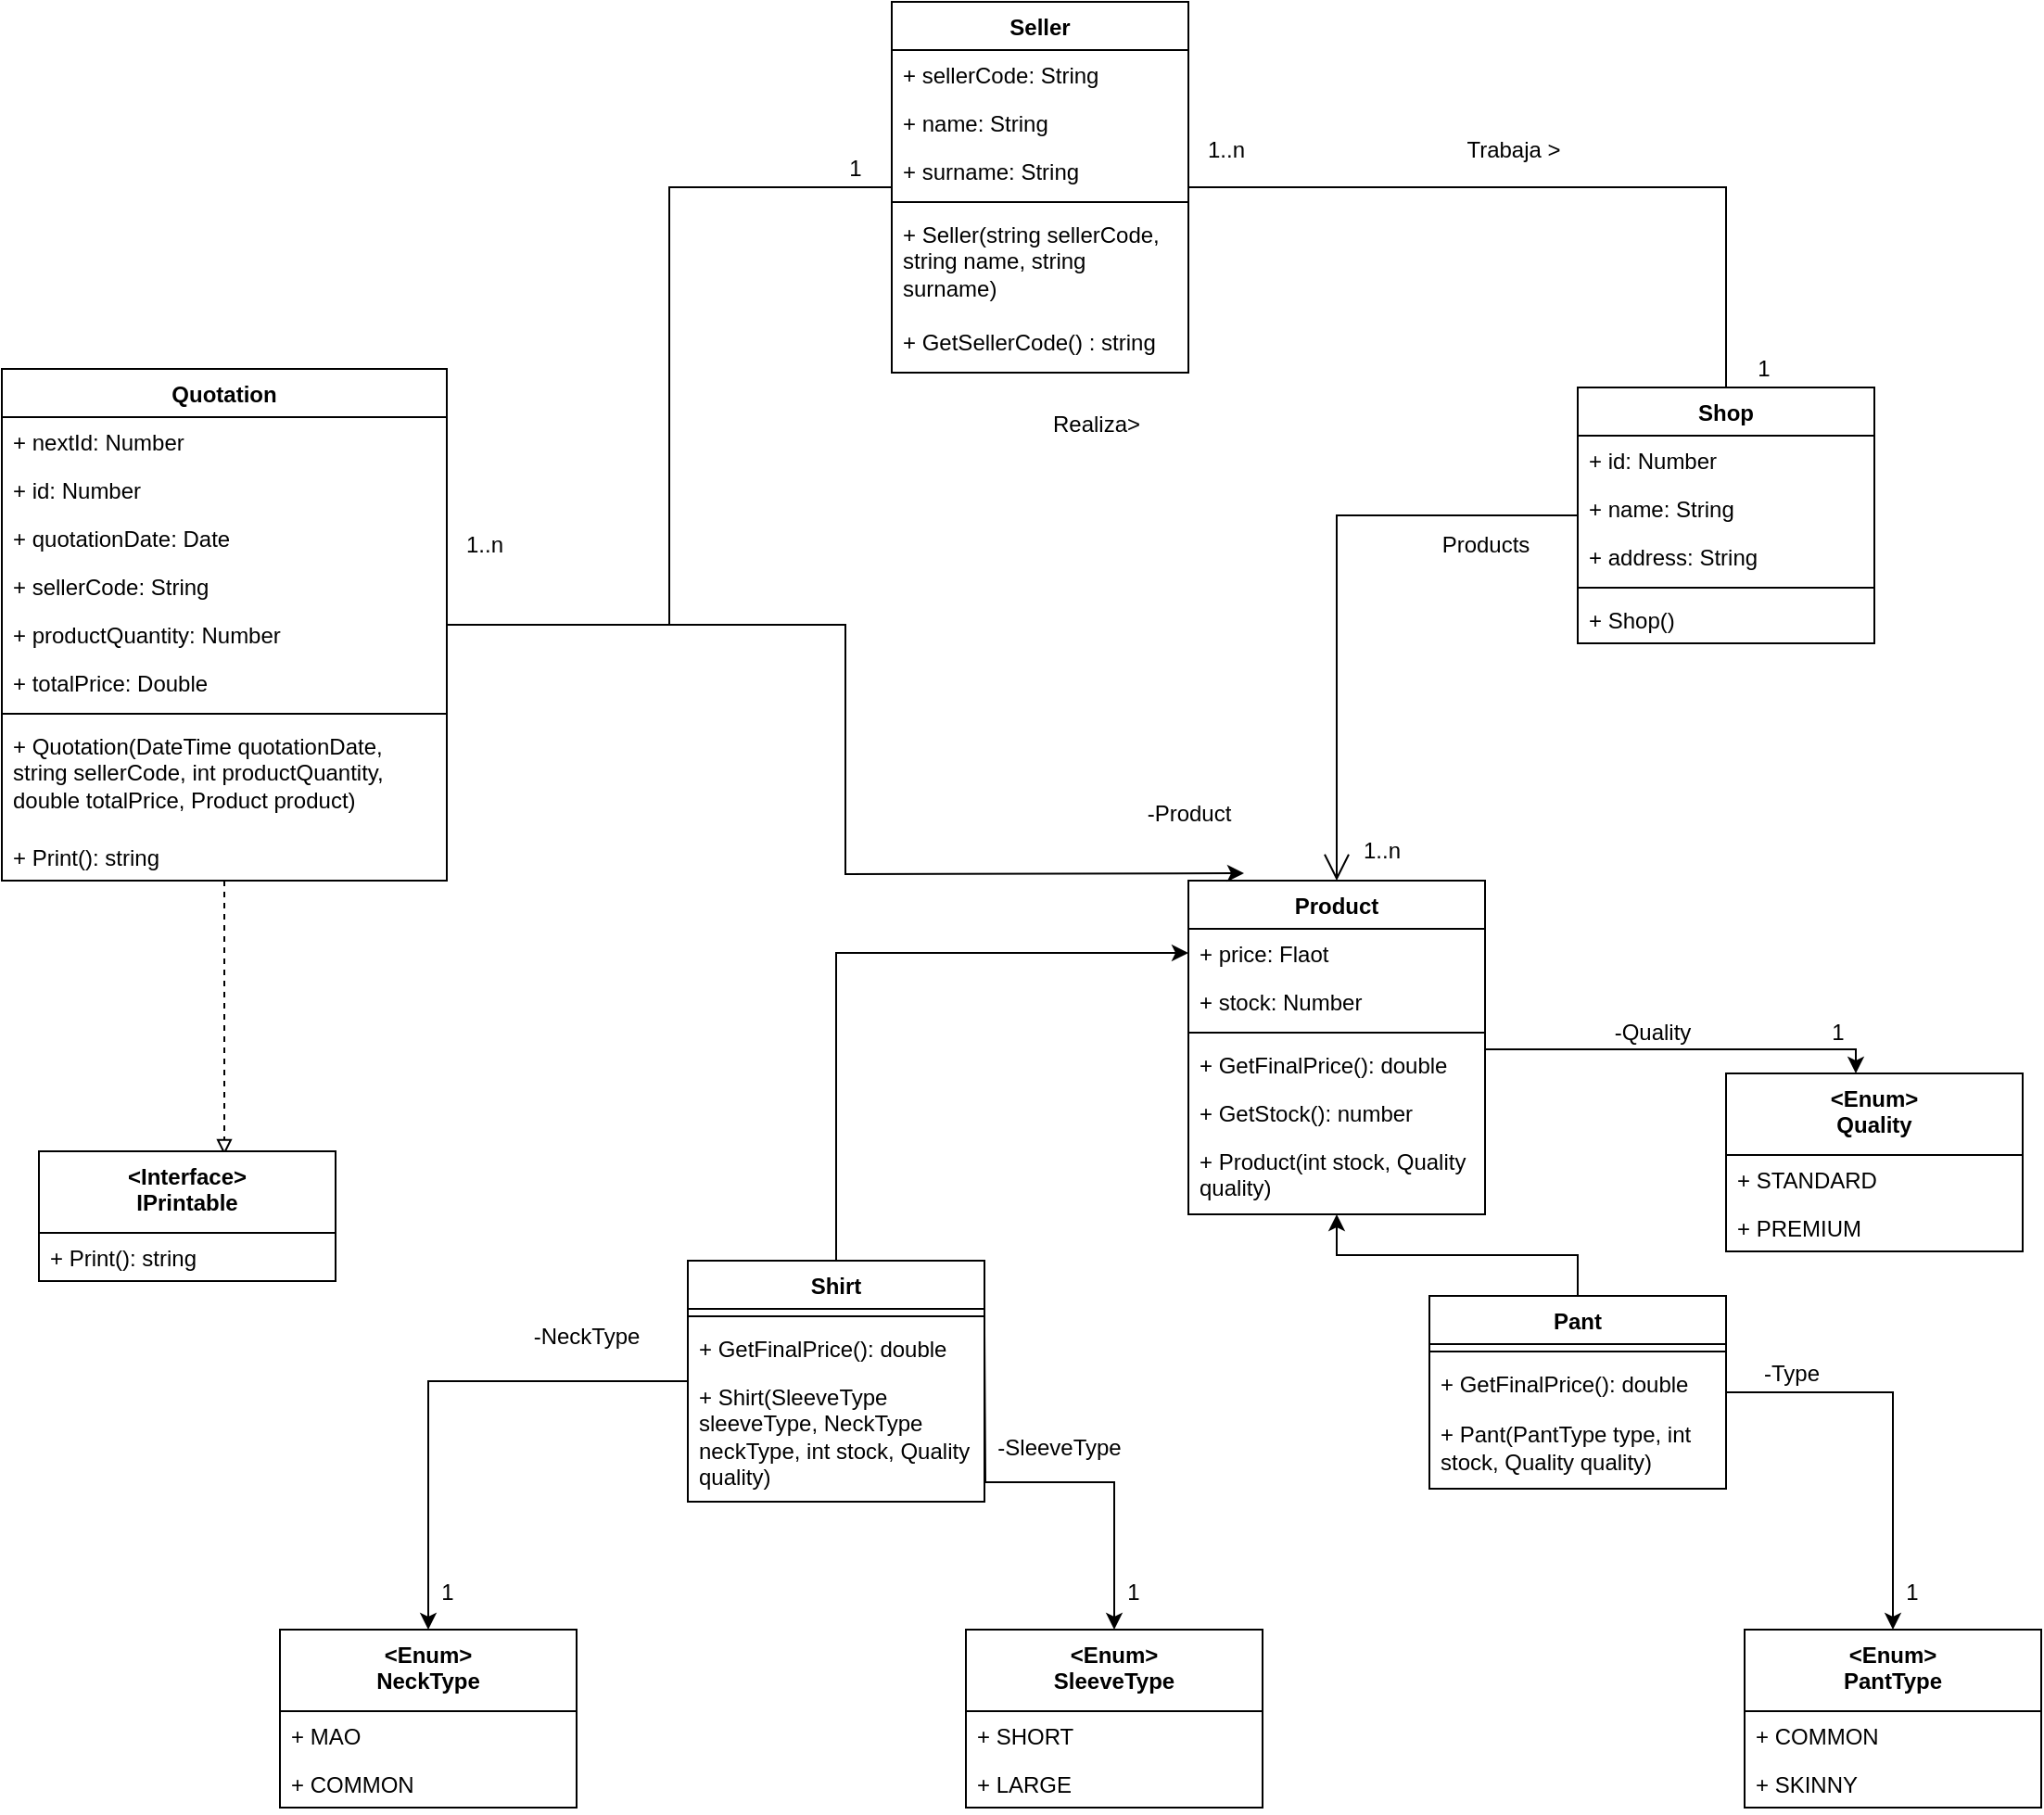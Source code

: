 <mxfile version="18.1.2" type="device"><diagram id="gufX7_0OraQwnI9-ZpHC" name="Page-1"><mxGraphModel dx="1865" dy="581" grid="1" gridSize="10" guides="1" tooltips="1" connect="1" arrows="1" fold="1" page="1" pageScale="1" pageWidth="827" pageHeight="1169" math="0" shadow="0"><root><mxCell id="0"/><mxCell id="1" parent="0"/><mxCell id="kyM4WnEptUj0mPjNoBrA-2" style="edgeStyle=orthogonalEdgeStyle;rounded=0;orthogonalLoop=1;jettySize=auto;html=1;exitX=0.5;exitY=1;exitDx=0;exitDy=0;" parent="1" edge="1"><mxGeometry relative="1" as="geometry"><mxPoint x="-90" y="118" as="sourcePoint"/><mxPoint x="-90" y="118" as="targetPoint"/></mxGeometry></mxCell><mxCell id="KztIpLXlP3H-9PRKGrfS-97" style="edgeStyle=orthogonalEdgeStyle;rounded=0;orthogonalLoop=1;jettySize=auto;html=1;endArrow=none;endFill=0;" edge="1" parent="1" source="KztIpLXlP3H-9PRKGrfS-1" target="KztIpLXlP3H-9PRKGrfS-11"><mxGeometry relative="1" as="geometry"/></mxCell><mxCell id="KztIpLXlP3H-9PRKGrfS-1" value="Seller" style="swimlane;fontStyle=1;align=center;verticalAlign=top;childLayout=stackLayout;horizontal=1;startSize=26;horizontalStack=0;resizeParent=1;resizeParentMax=0;resizeLast=0;collapsible=1;marginBottom=0;" vertex="1" parent="1"><mxGeometry x="-100" y="110" width="160" height="200" as="geometry"/></mxCell><mxCell id="KztIpLXlP3H-9PRKGrfS-9" value="+ sellerCode: String" style="text;strokeColor=none;fillColor=none;align=left;verticalAlign=top;spacingLeft=4;spacingRight=4;overflow=hidden;rotatable=0;points=[[0,0.5],[1,0.5]];portConstraint=eastwest;" vertex="1" parent="KztIpLXlP3H-9PRKGrfS-1"><mxGeometry y="26" width="160" height="26" as="geometry"/></mxCell><mxCell id="KztIpLXlP3H-9PRKGrfS-2" value="+ name: String" style="text;strokeColor=none;fillColor=none;align=left;verticalAlign=top;spacingLeft=4;spacingRight=4;overflow=hidden;rotatable=0;points=[[0,0.5],[1,0.5]];portConstraint=eastwest;" vertex="1" parent="KztIpLXlP3H-9PRKGrfS-1"><mxGeometry y="52" width="160" height="26" as="geometry"/></mxCell><mxCell id="KztIpLXlP3H-9PRKGrfS-10" value="+ surname: String" style="text;strokeColor=none;fillColor=none;align=left;verticalAlign=top;spacingLeft=4;spacingRight=4;overflow=hidden;rotatable=0;points=[[0,0.5],[1,0.5]];portConstraint=eastwest;" vertex="1" parent="KztIpLXlP3H-9PRKGrfS-1"><mxGeometry y="78" width="160" height="26" as="geometry"/></mxCell><mxCell id="KztIpLXlP3H-9PRKGrfS-3" value="" style="line;strokeWidth=1;fillColor=none;align=left;verticalAlign=middle;spacingTop=-1;spacingLeft=3;spacingRight=3;rotatable=0;labelPosition=right;points=[];portConstraint=eastwest;" vertex="1" parent="KztIpLXlP3H-9PRKGrfS-1"><mxGeometry y="104" width="160" height="8" as="geometry"/></mxCell><mxCell id="KztIpLXlP3H-9PRKGrfS-109" value="+ Seller(string sellerCode, string name, string surname)" style="text;strokeColor=none;fillColor=none;align=left;verticalAlign=top;spacingLeft=4;spacingRight=4;overflow=hidden;rotatable=0;points=[[0,0.5],[1,0.5]];portConstraint=eastwest;whiteSpace=wrap;" vertex="1" parent="KztIpLXlP3H-9PRKGrfS-1"><mxGeometry y="112" width="160" height="58" as="geometry"/></mxCell><mxCell id="KztIpLXlP3H-9PRKGrfS-4" value="+ GetSellerCode() : string" style="text;strokeColor=none;fillColor=none;align=left;verticalAlign=top;spacingLeft=4;spacingRight=4;overflow=hidden;rotatable=0;points=[[0,0.5],[1,0.5]];portConstraint=eastwest;whiteSpace=wrap;" vertex="1" parent="KztIpLXlP3H-9PRKGrfS-1"><mxGeometry y="170" width="160" height="30" as="geometry"/></mxCell><mxCell id="KztIpLXlP3H-9PRKGrfS-11" value="Shop" style="swimlane;fontStyle=1;align=center;verticalAlign=top;childLayout=stackLayout;horizontal=1;startSize=26;horizontalStack=0;resizeParent=1;resizeParentMax=0;resizeLast=0;collapsible=1;marginBottom=0;" vertex="1" parent="1"><mxGeometry x="270" y="318" width="160" height="138" as="geometry"/></mxCell><mxCell id="KztIpLXlP3H-9PRKGrfS-12" value="+ id: Number" style="text;strokeColor=none;fillColor=none;align=left;verticalAlign=top;spacingLeft=4;spacingRight=4;overflow=hidden;rotatable=0;points=[[0,0.5],[1,0.5]];portConstraint=eastwest;" vertex="1" parent="KztIpLXlP3H-9PRKGrfS-11"><mxGeometry y="26" width="160" height="26" as="geometry"/></mxCell><mxCell id="KztIpLXlP3H-9PRKGrfS-13" value="+ name: String" style="text;strokeColor=none;fillColor=none;align=left;verticalAlign=top;spacingLeft=4;spacingRight=4;overflow=hidden;rotatable=0;points=[[0,0.5],[1,0.5]];portConstraint=eastwest;" vertex="1" parent="KztIpLXlP3H-9PRKGrfS-11"><mxGeometry y="52" width="160" height="26" as="geometry"/></mxCell><mxCell id="KztIpLXlP3H-9PRKGrfS-37" value="+ address: String" style="text;strokeColor=none;fillColor=none;align=left;verticalAlign=top;spacingLeft=4;spacingRight=4;overflow=hidden;rotatable=0;points=[[0,0.5],[1,0.5]];portConstraint=eastwest;" vertex="1" parent="KztIpLXlP3H-9PRKGrfS-11"><mxGeometry y="78" width="160" height="26" as="geometry"/></mxCell><mxCell id="KztIpLXlP3H-9PRKGrfS-15" value="" style="line;strokeWidth=1;fillColor=none;align=left;verticalAlign=middle;spacingTop=-1;spacingLeft=3;spacingRight=3;rotatable=0;labelPosition=right;points=[];portConstraint=eastwest;" vertex="1" parent="KztIpLXlP3H-9PRKGrfS-11"><mxGeometry y="104" width="160" height="8" as="geometry"/></mxCell><mxCell id="KztIpLXlP3H-9PRKGrfS-16" value="+ Shop()" style="text;strokeColor=none;fillColor=none;align=left;verticalAlign=top;spacingLeft=4;spacingRight=4;overflow=hidden;rotatable=0;points=[[0,0.5],[1,0.5]];portConstraint=eastwest;" vertex="1" parent="KztIpLXlP3H-9PRKGrfS-11"><mxGeometry y="112" width="160" height="26" as="geometry"/></mxCell><mxCell id="KztIpLXlP3H-9PRKGrfS-17" value="Product" style="swimlane;fontStyle=1;align=center;verticalAlign=top;childLayout=stackLayout;horizontal=1;startSize=26;horizontalStack=0;resizeParent=1;resizeParentMax=0;resizeLast=0;collapsible=1;marginBottom=0;" vertex="1" parent="1"><mxGeometry x="60" y="584" width="160" height="180" as="geometry"/></mxCell><mxCell id="KztIpLXlP3H-9PRKGrfS-19" value="+ price: Flaot" style="text;strokeColor=none;fillColor=none;align=left;verticalAlign=top;spacingLeft=4;spacingRight=4;overflow=hidden;rotatable=0;points=[[0,0.5],[1,0.5]];portConstraint=eastwest;" vertex="1" parent="KztIpLXlP3H-9PRKGrfS-17"><mxGeometry y="26" width="160" height="26" as="geometry"/></mxCell><mxCell id="KztIpLXlP3H-9PRKGrfS-51" value="+ stock: Number" style="text;strokeColor=none;fillColor=none;align=left;verticalAlign=top;spacingLeft=4;spacingRight=4;overflow=hidden;rotatable=0;points=[[0,0.5],[1,0.5]];portConstraint=eastwest;" vertex="1" parent="KztIpLXlP3H-9PRKGrfS-17"><mxGeometry y="52" width="160" height="26" as="geometry"/></mxCell><mxCell id="KztIpLXlP3H-9PRKGrfS-21" value="" style="line;strokeWidth=1;fillColor=none;align=left;verticalAlign=middle;spacingTop=-1;spacingLeft=3;spacingRight=3;rotatable=0;labelPosition=right;points=[];portConstraint=eastwest;" vertex="1" parent="KztIpLXlP3H-9PRKGrfS-17"><mxGeometry y="78" width="160" height="8" as="geometry"/></mxCell><mxCell id="KztIpLXlP3H-9PRKGrfS-22" value="+ GetFinalPrice(): double" style="text;strokeColor=none;fillColor=none;align=left;verticalAlign=top;spacingLeft=4;spacingRight=4;overflow=hidden;rotatable=0;points=[[0,0.5],[1,0.5]];portConstraint=eastwest;" vertex="1" parent="KztIpLXlP3H-9PRKGrfS-17"><mxGeometry y="86" width="160" height="26" as="geometry"/></mxCell><mxCell id="KztIpLXlP3H-9PRKGrfS-105" value="+ GetStock(): number" style="text;strokeColor=none;fillColor=none;align=left;verticalAlign=top;spacingLeft=4;spacingRight=4;overflow=hidden;rotatable=0;points=[[0,0.5],[1,0.5]];portConstraint=eastwest;" vertex="1" parent="KztIpLXlP3H-9PRKGrfS-17"><mxGeometry y="112" width="160" height="26" as="geometry"/></mxCell><mxCell id="KztIpLXlP3H-9PRKGrfS-107" value="+ Product(int stock, Quality quality)" style="text;strokeColor=none;fillColor=none;align=left;verticalAlign=top;spacingLeft=4;spacingRight=4;overflow=hidden;rotatable=0;points=[[0,0.5],[1,0.5]];portConstraint=eastwest;whiteSpace=wrap;" vertex="1" parent="KztIpLXlP3H-9PRKGrfS-17"><mxGeometry y="138" width="160" height="42" as="geometry"/></mxCell><mxCell id="KztIpLXlP3H-9PRKGrfS-91" style="edgeStyle=orthogonalEdgeStyle;rounded=0;orthogonalLoop=1;jettySize=auto;html=1;" edge="1" parent="1" source="KztIpLXlP3H-9PRKGrfS-23"><mxGeometry relative="1" as="geometry"><mxPoint x="90" y="580" as="targetPoint"/></mxGeometry></mxCell><mxCell id="KztIpLXlP3H-9PRKGrfS-93" style="edgeStyle=orthogonalEdgeStyle;rounded=0;orthogonalLoop=1;jettySize=auto;html=1;endArrow=none;endFill=0;" edge="1" parent="1" source="KztIpLXlP3H-9PRKGrfS-23" target="KztIpLXlP3H-9PRKGrfS-1"><mxGeometry relative="1" as="geometry"/></mxCell><mxCell id="KztIpLXlP3H-9PRKGrfS-115" style="edgeStyle=orthogonalEdgeStyle;rounded=0;orthogonalLoop=1;jettySize=auto;html=1;entryX=0.625;entryY=0.029;entryDx=0;entryDy=0;entryPerimeter=0;startArrow=none;startFill=0;endArrow=block;endFill=0;dashed=1;" edge="1" parent="1" source="KztIpLXlP3H-9PRKGrfS-23" target="KztIpLXlP3H-9PRKGrfS-112"><mxGeometry relative="1" as="geometry"><Array as="points"><mxPoint x="-460" y="716"/></Array></mxGeometry></mxCell><mxCell id="KztIpLXlP3H-9PRKGrfS-23" value="Quotation" style="swimlane;fontStyle=1;align=center;verticalAlign=top;childLayout=stackLayout;horizontal=1;startSize=26;horizontalStack=0;resizeParent=1;resizeParentMax=0;resizeLast=0;collapsible=1;marginBottom=0;" vertex="1" parent="1"><mxGeometry x="-580" y="308" width="240" height="276" as="geometry"/></mxCell><mxCell id="KztIpLXlP3H-9PRKGrfS-110" value="+ nextId: Number" style="text;strokeColor=none;fillColor=none;align=left;verticalAlign=top;spacingLeft=4;spacingRight=4;overflow=hidden;rotatable=0;points=[[0,0.5],[1,0.5]];portConstraint=eastwest;" vertex="1" parent="KztIpLXlP3H-9PRKGrfS-23"><mxGeometry y="26" width="240" height="26" as="geometry"/></mxCell><mxCell id="KztIpLXlP3H-9PRKGrfS-24" value="+ id: Number" style="text;strokeColor=none;fillColor=none;align=left;verticalAlign=top;spacingLeft=4;spacingRight=4;overflow=hidden;rotatable=0;points=[[0,0.5],[1,0.5]];portConstraint=eastwest;" vertex="1" parent="KztIpLXlP3H-9PRKGrfS-23"><mxGeometry y="52" width="240" height="26" as="geometry"/></mxCell><mxCell id="KztIpLXlP3H-9PRKGrfS-25" value="+ quotationDate: Date" style="text;strokeColor=none;fillColor=none;align=left;verticalAlign=top;spacingLeft=4;spacingRight=4;overflow=hidden;rotatable=0;points=[[0,0.5],[1,0.5]];portConstraint=eastwest;" vertex="1" parent="KztIpLXlP3H-9PRKGrfS-23"><mxGeometry y="78" width="240" height="26" as="geometry"/></mxCell><mxCell id="KztIpLXlP3H-9PRKGrfS-26" value="+ sellerCode: String" style="text;strokeColor=none;fillColor=none;align=left;verticalAlign=top;spacingLeft=4;spacingRight=4;overflow=hidden;rotatable=0;points=[[0,0.5],[1,0.5]];portConstraint=eastwest;" vertex="1" parent="KztIpLXlP3H-9PRKGrfS-23"><mxGeometry y="104" width="240" height="26" as="geometry"/></mxCell><mxCell id="KztIpLXlP3H-9PRKGrfS-29" value="+ productQuantity: Number" style="text;strokeColor=none;fillColor=none;align=left;verticalAlign=top;spacingLeft=4;spacingRight=4;overflow=hidden;rotatable=0;points=[[0,0.5],[1,0.5]];portConstraint=eastwest;" vertex="1" parent="KztIpLXlP3H-9PRKGrfS-23"><mxGeometry y="130" width="240" height="26" as="geometry"/></mxCell><mxCell id="KztIpLXlP3H-9PRKGrfS-31" value="+ totalPrice: Double" style="text;strokeColor=none;fillColor=none;align=left;verticalAlign=top;spacingLeft=4;spacingRight=4;overflow=hidden;rotatable=0;points=[[0,0.5],[1,0.5]];portConstraint=eastwest;" vertex="1" parent="KztIpLXlP3H-9PRKGrfS-23"><mxGeometry y="156" width="240" height="26" as="geometry"/></mxCell><mxCell id="KztIpLXlP3H-9PRKGrfS-27" value="" style="line;strokeWidth=1;fillColor=none;align=left;verticalAlign=middle;spacingTop=-1;spacingLeft=3;spacingRight=3;rotatable=0;labelPosition=right;points=[];portConstraint=eastwest;" vertex="1" parent="KztIpLXlP3H-9PRKGrfS-23"><mxGeometry y="182" width="240" height="8" as="geometry"/></mxCell><mxCell id="KztIpLXlP3H-9PRKGrfS-28" value="+ Quotation(DateTime quotationDate, string sellerCode, int productQuantity, double totalPrice, Product product)" style="text;strokeColor=none;fillColor=none;align=left;verticalAlign=top;spacingLeft=4;spacingRight=4;overflow=hidden;rotatable=0;points=[[0,0.5],[1,0.5]];portConstraint=eastwest;whiteSpace=wrap;" vertex="1" parent="KztIpLXlP3H-9PRKGrfS-23"><mxGeometry y="190" width="240" height="60" as="geometry"/></mxCell><mxCell id="KztIpLXlP3H-9PRKGrfS-111" value="+ Print(): string" style="text;strokeColor=none;fillColor=none;align=left;verticalAlign=top;spacingLeft=4;spacingRight=4;overflow=hidden;rotatable=0;points=[[0,0.5],[1,0.5]];portConstraint=eastwest;" vertex="1" parent="KztIpLXlP3H-9PRKGrfS-23"><mxGeometry y="250" width="240" height="26" as="geometry"/></mxCell><mxCell id="KztIpLXlP3H-9PRKGrfS-40" value="" style="endArrow=open;html=1;endSize=12;startArrow=none;startSize=14;startFill=0;edgeStyle=orthogonalEdgeStyle;align=left;verticalAlign=bottom;rounded=0;" edge="1" parent="1" source="KztIpLXlP3H-9PRKGrfS-11" target="KztIpLXlP3H-9PRKGrfS-17"><mxGeometry x="-1" y="-12" relative="1" as="geometry"><mxPoint x="50" y="248" as="sourcePoint"/><mxPoint x="210" y="248" as="targetPoint"/><mxPoint x="10" y="6" as="offset"/></mxGeometry></mxCell><mxCell id="KztIpLXlP3H-9PRKGrfS-42" value="&lt;Enum&gt;&#10;Quality" style="swimlane;fontStyle=1;align=center;verticalAlign=top;childLayout=stackLayout;horizontal=1;startSize=44;horizontalStack=0;resizeParent=1;resizeParentMax=0;resizeLast=0;collapsible=1;marginBottom=0;" vertex="1" parent="1"><mxGeometry x="350" y="688" width="160" height="96" as="geometry"/></mxCell><mxCell id="KztIpLXlP3H-9PRKGrfS-43" value="+ STANDARD" style="text;strokeColor=none;fillColor=none;align=left;verticalAlign=top;spacingLeft=4;spacingRight=4;overflow=hidden;rotatable=0;points=[[0,0.5],[1,0.5]];portConstraint=eastwest;" vertex="1" parent="KztIpLXlP3H-9PRKGrfS-42"><mxGeometry y="44" width="160" height="26" as="geometry"/></mxCell><mxCell id="KztIpLXlP3H-9PRKGrfS-44" value="+ PREMIUM" style="text;strokeColor=none;fillColor=none;align=left;verticalAlign=top;spacingLeft=4;spacingRight=4;overflow=hidden;rotatable=0;points=[[0,0.5],[1,0.5]];portConstraint=eastwest;" vertex="1" parent="KztIpLXlP3H-9PRKGrfS-42"><mxGeometry y="70" width="160" height="26" as="geometry"/></mxCell><mxCell id="KztIpLXlP3H-9PRKGrfS-48" style="edgeStyle=orthogonalEdgeStyle;rounded=0;orthogonalLoop=1;jettySize=auto;html=1;exitX=1;exitY=0.5;exitDx=0;exitDy=0;" edge="1" parent="1" source="KztIpLXlP3H-9PRKGrfS-19" target="KztIpLXlP3H-9PRKGrfS-42"><mxGeometry relative="1" as="geometry"><mxPoint x="30" y="688" as="sourcePoint"/><Array as="points"><mxPoint x="420" y="675"/></Array></mxGeometry></mxCell><mxCell id="KztIpLXlP3H-9PRKGrfS-49" value="1" style="text;html=1;align=center;verticalAlign=middle;resizable=0;points=[];autosize=1;strokeColor=none;fillColor=none;" vertex="1" parent="1"><mxGeometry x="400" y="656" width="20" height="20" as="geometry"/></mxCell><mxCell id="KztIpLXlP3H-9PRKGrfS-50" value="-Quality" style="text;html=1;align=center;verticalAlign=middle;resizable=0;points=[];autosize=1;strokeColor=none;fillColor=none;" vertex="1" parent="1"><mxGeometry x="280" y="656" width="60" height="20" as="geometry"/></mxCell><mxCell id="KztIpLXlP3H-9PRKGrfS-83" style="edgeStyle=orthogonalEdgeStyle;rounded=0;orthogonalLoop=1;jettySize=auto;html=1;entryX=0.5;entryY=0;entryDx=0;entryDy=0;" edge="1" parent="1" source="KztIpLXlP3H-9PRKGrfS-55" target="KztIpLXlP3H-9PRKGrfS-74"><mxGeometry relative="1" as="geometry"/></mxCell><mxCell id="KztIpLXlP3H-9PRKGrfS-89" style="edgeStyle=orthogonalEdgeStyle;rounded=0;orthogonalLoop=1;jettySize=auto;html=1;entryX=0;entryY=0.5;entryDx=0;entryDy=0;" edge="1" parent="1" source="KztIpLXlP3H-9PRKGrfS-55" target="KztIpLXlP3H-9PRKGrfS-19"><mxGeometry relative="1" as="geometry"/></mxCell><mxCell id="KztIpLXlP3H-9PRKGrfS-55" value="Shirt" style="swimlane;fontStyle=1;align=center;verticalAlign=top;childLayout=stackLayout;horizontal=1;startSize=26;horizontalStack=0;resizeParent=1;resizeParentMax=0;resizeLast=0;collapsible=1;marginBottom=0;" vertex="1" parent="1"><mxGeometry x="-210" y="789" width="160" height="130" as="geometry"/></mxCell><mxCell id="KztIpLXlP3H-9PRKGrfS-60" value="" style="line;strokeWidth=1;fillColor=none;align=left;verticalAlign=middle;spacingTop=-1;spacingLeft=3;spacingRight=3;rotatable=0;labelPosition=right;points=[];portConstraint=eastwest;" vertex="1" parent="KztIpLXlP3H-9PRKGrfS-55"><mxGeometry y="26" width="160" height="8" as="geometry"/></mxCell><mxCell id="KztIpLXlP3H-9PRKGrfS-108" value="+ GetFinalPrice(): double" style="text;strokeColor=none;fillColor=none;align=left;verticalAlign=top;spacingLeft=4;spacingRight=4;overflow=hidden;rotatable=0;points=[[0,0.5],[1,0.5]];portConstraint=eastwest;" vertex="1" parent="KztIpLXlP3H-9PRKGrfS-55"><mxGeometry y="34" width="160" height="26" as="geometry"/></mxCell><mxCell id="KztIpLXlP3H-9PRKGrfS-61" value="+ Shirt(SleeveType sleeveType, NeckType neckType, int stock, Quality quality)" style="text;strokeColor=none;fillColor=none;align=left;verticalAlign=top;spacingLeft=4;spacingRight=4;overflow=hidden;rotatable=0;points=[[0,0.5],[1,0.5]];portConstraint=eastwest;whiteSpace=wrap;" vertex="1" parent="KztIpLXlP3H-9PRKGrfS-55"><mxGeometry y="60" width="160" height="70" as="geometry"/></mxCell><mxCell id="KztIpLXlP3H-9PRKGrfS-71" style="edgeStyle=orthogonalEdgeStyle;rounded=0;orthogonalLoop=1;jettySize=auto;html=1;" edge="1" parent="1" source="KztIpLXlP3H-9PRKGrfS-62" target="KztIpLXlP3H-9PRKGrfS-68"><mxGeometry relative="1" as="geometry"/></mxCell><mxCell id="KztIpLXlP3H-9PRKGrfS-88" style="edgeStyle=orthogonalEdgeStyle;rounded=0;orthogonalLoop=1;jettySize=auto;html=1;" edge="1" parent="1" source="KztIpLXlP3H-9PRKGrfS-62" target="KztIpLXlP3H-9PRKGrfS-17"><mxGeometry relative="1" as="geometry"/></mxCell><mxCell id="KztIpLXlP3H-9PRKGrfS-62" value="Pant" style="swimlane;fontStyle=1;align=center;verticalAlign=top;childLayout=stackLayout;horizontal=1;startSize=26;horizontalStack=0;resizeParent=1;resizeParentMax=0;resizeLast=0;collapsible=1;marginBottom=0;" vertex="1" parent="1"><mxGeometry x="190" y="808" width="160" height="104" as="geometry"/></mxCell><mxCell id="KztIpLXlP3H-9PRKGrfS-66" value="" style="line;strokeWidth=1;fillColor=none;align=left;verticalAlign=middle;spacingTop=-1;spacingLeft=3;spacingRight=3;rotatable=0;labelPosition=right;points=[];portConstraint=eastwest;" vertex="1" parent="KztIpLXlP3H-9PRKGrfS-62"><mxGeometry y="26" width="160" height="8" as="geometry"/></mxCell><mxCell id="KztIpLXlP3H-9PRKGrfS-106" value="+ GetFinalPrice(): double" style="text;strokeColor=none;fillColor=none;align=left;verticalAlign=top;spacingLeft=4;spacingRight=4;overflow=hidden;rotatable=0;points=[[0,0.5],[1,0.5]];portConstraint=eastwest;" vertex="1" parent="KztIpLXlP3H-9PRKGrfS-62"><mxGeometry y="34" width="160" height="26" as="geometry"/></mxCell><mxCell id="KztIpLXlP3H-9PRKGrfS-67" value="+ Pant(PantType type, int stock, Quality quality)" style="text;strokeColor=none;fillColor=none;align=left;verticalAlign=middle;spacingLeft=4;spacingRight=4;overflow=hidden;rotatable=0;points=[[0,0.5],[1,0.5]];portConstraint=eastwest;whiteSpace=wrap;" vertex="1" parent="KztIpLXlP3H-9PRKGrfS-62"><mxGeometry y="60" width="160" height="44" as="geometry"/></mxCell><mxCell id="KztIpLXlP3H-9PRKGrfS-68" value="&lt;Enum&gt;&#10;PantType" style="swimlane;fontStyle=1;align=center;verticalAlign=top;childLayout=stackLayout;horizontal=1;startSize=44;horizontalStack=0;resizeParent=1;resizeParentMax=0;resizeLast=0;collapsible=1;marginBottom=0;" vertex="1" parent="1"><mxGeometry x="360" y="988" width="160" height="96" as="geometry"/></mxCell><mxCell id="KztIpLXlP3H-9PRKGrfS-69" value="+ COMMON" style="text;strokeColor=none;fillColor=none;align=left;verticalAlign=top;spacingLeft=4;spacingRight=4;overflow=hidden;rotatable=0;points=[[0,0.5],[1,0.5]];portConstraint=eastwest;" vertex="1" parent="KztIpLXlP3H-9PRKGrfS-68"><mxGeometry y="44" width="160" height="26" as="geometry"/></mxCell><mxCell id="KztIpLXlP3H-9PRKGrfS-70" value="+ SKINNY" style="text;strokeColor=none;fillColor=none;align=left;verticalAlign=top;spacingLeft=4;spacingRight=4;overflow=hidden;rotatable=0;points=[[0,0.5],[1,0.5]];portConstraint=eastwest;" vertex="1" parent="KztIpLXlP3H-9PRKGrfS-68"><mxGeometry y="70" width="160" height="26" as="geometry"/></mxCell><mxCell id="KztIpLXlP3H-9PRKGrfS-72" value="1" style="text;html=1;align=center;verticalAlign=middle;resizable=0;points=[];autosize=1;strokeColor=none;fillColor=none;" vertex="1" parent="1"><mxGeometry x="440" y="958" width="20" height="20" as="geometry"/></mxCell><mxCell id="KztIpLXlP3H-9PRKGrfS-73" value="-Type" style="text;html=1;align=center;verticalAlign=middle;resizable=0;points=[];autosize=1;strokeColor=none;fillColor=none;" vertex="1" parent="1"><mxGeometry x="360" y="840" width="50" height="20" as="geometry"/></mxCell><mxCell id="KztIpLXlP3H-9PRKGrfS-74" value="&lt;Enum&gt;&#10;NeckType" style="swimlane;fontStyle=1;align=center;verticalAlign=top;childLayout=stackLayout;horizontal=1;startSize=44;horizontalStack=0;resizeParent=1;resizeParentMax=0;resizeLast=0;collapsible=1;marginBottom=0;" vertex="1" parent="1"><mxGeometry x="-430" y="988" width="160" height="96" as="geometry"/></mxCell><mxCell id="KztIpLXlP3H-9PRKGrfS-75" value="+ MAO" style="text;strokeColor=none;fillColor=none;align=left;verticalAlign=top;spacingLeft=4;spacingRight=4;overflow=hidden;rotatable=0;points=[[0,0.5],[1,0.5]];portConstraint=eastwest;" vertex="1" parent="KztIpLXlP3H-9PRKGrfS-74"><mxGeometry y="44" width="160" height="26" as="geometry"/></mxCell><mxCell id="KztIpLXlP3H-9PRKGrfS-76" value="+ COMMON" style="text;strokeColor=none;fillColor=none;align=left;verticalAlign=top;spacingLeft=4;spacingRight=4;overflow=hidden;rotatable=0;points=[[0,0.5],[1,0.5]];portConstraint=eastwest;" vertex="1" parent="KztIpLXlP3H-9PRKGrfS-74"><mxGeometry y="70" width="160" height="26" as="geometry"/></mxCell><mxCell id="KztIpLXlP3H-9PRKGrfS-77" value="&lt;Enum&gt;&#10;SleeveType" style="swimlane;fontStyle=1;align=center;verticalAlign=top;childLayout=stackLayout;horizontal=1;startSize=44;horizontalStack=0;resizeParent=1;resizeParentMax=0;resizeLast=0;collapsible=1;marginBottom=0;" vertex="1" parent="1"><mxGeometry x="-60" y="988" width="160" height="96" as="geometry"/></mxCell><mxCell id="KztIpLXlP3H-9PRKGrfS-78" value="+ SHORT" style="text;strokeColor=none;fillColor=none;align=left;verticalAlign=top;spacingLeft=4;spacingRight=4;overflow=hidden;rotatable=0;points=[[0,0.5],[1,0.5]];portConstraint=eastwest;" vertex="1" parent="KztIpLXlP3H-9PRKGrfS-77"><mxGeometry y="44" width="160" height="26" as="geometry"/></mxCell><mxCell id="KztIpLXlP3H-9PRKGrfS-79" value="+ LARGE" style="text;strokeColor=none;fillColor=none;align=left;verticalAlign=top;spacingLeft=4;spacingRight=4;overflow=hidden;rotatable=0;points=[[0,0.5],[1,0.5]];portConstraint=eastwest;" vertex="1" parent="KztIpLXlP3H-9PRKGrfS-77"><mxGeometry y="70" width="160" height="26" as="geometry"/></mxCell><mxCell id="KztIpLXlP3H-9PRKGrfS-82" style="edgeStyle=orthogonalEdgeStyle;rounded=0;orthogonalLoop=1;jettySize=auto;html=1;" edge="1" parent="1" target="KztIpLXlP3H-9PRKGrfS-77"><mxGeometry relative="1" as="geometry"><mxPoint x="-50" y="828" as="sourcePoint"/></mxGeometry></mxCell><mxCell id="KztIpLXlP3H-9PRKGrfS-84" value="1" style="text;html=1;align=center;verticalAlign=middle;resizable=0;points=[];autosize=1;strokeColor=none;fillColor=none;" vertex="1" parent="1"><mxGeometry x="20" y="958" width="20" height="20" as="geometry"/></mxCell><mxCell id="KztIpLXlP3H-9PRKGrfS-85" value="1" style="text;html=1;align=center;verticalAlign=middle;resizable=0;points=[];autosize=1;strokeColor=none;fillColor=none;" vertex="1" parent="1"><mxGeometry x="-350" y="958" width="20" height="20" as="geometry"/></mxCell><mxCell id="KztIpLXlP3H-9PRKGrfS-86" value="-SleeveType" style="text;html=1;align=center;verticalAlign=middle;resizable=0;points=[];autosize=1;strokeColor=none;fillColor=none;" vertex="1" parent="1"><mxGeometry x="-50" y="880" width="80" height="20" as="geometry"/></mxCell><mxCell id="KztIpLXlP3H-9PRKGrfS-87" value="-NeckType" style="text;html=1;align=center;verticalAlign=middle;resizable=0;points=[];autosize=1;strokeColor=none;fillColor=none;" vertex="1" parent="1"><mxGeometry x="-300" y="820" width="70" height="20" as="geometry"/></mxCell><mxCell id="KztIpLXlP3H-9PRKGrfS-92" value="-Product" style="text;html=1;align=center;verticalAlign=middle;resizable=0;points=[];autosize=1;strokeColor=none;fillColor=none;" vertex="1" parent="1"><mxGeometry x="30" y="538" width="60" height="20" as="geometry"/></mxCell><mxCell id="KztIpLXlP3H-9PRKGrfS-94" value="1" style="text;html=1;align=center;verticalAlign=middle;resizable=0;points=[];autosize=1;strokeColor=none;fillColor=none;" vertex="1" parent="1"><mxGeometry x="-130" y="190" width="20" height="20" as="geometry"/></mxCell><mxCell id="KztIpLXlP3H-9PRKGrfS-95" value="Realiza&amp;gt;" style="text;html=1;align=center;verticalAlign=middle;resizable=0;points=[];autosize=1;strokeColor=none;fillColor=none;" vertex="1" parent="1"><mxGeometry x="-20" y="328" width="60" height="20" as="geometry"/></mxCell><mxCell id="KztIpLXlP3H-9PRKGrfS-96" value="1..n" style="text;html=1;align=center;verticalAlign=middle;resizable=0;points=[];autosize=1;strokeColor=none;fillColor=none;" vertex="1" parent="1"><mxGeometry x="-340" y="393" width="40" height="20" as="geometry"/></mxCell><mxCell id="KztIpLXlP3H-9PRKGrfS-98" value="1..n" style="text;html=1;align=center;verticalAlign=middle;resizable=0;points=[];autosize=1;strokeColor=none;fillColor=none;" vertex="1" parent="1"><mxGeometry x="60" y="180" width="40" height="20" as="geometry"/></mxCell><mxCell id="KztIpLXlP3H-9PRKGrfS-99" value="Trabaja &amp;gt;" style="text;html=1;align=center;verticalAlign=middle;resizable=0;points=[];autosize=1;strokeColor=none;fillColor=none;" vertex="1" parent="1"><mxGeometry x="200" y="180" width="70" height="20" as="geometry"/></mxCell><mxCell id="KztIpLXlP3H-9PRKGrfS-100" value="1" style="text;html=1;align=center;verticalAlign=middle;resizable=0;points=[];autosize=1;strokeColor=none;fillColor=none;" vertex="1" parent="1"><mxGeometry x="360" y="298" width="20" height="20" as="geometry"/></mxCell><mxCell id="KztIpLXlP3H-9PRKGrfS-101" value="Products" style="text;html=1;align=center;verticalAlign=middle;resizable=0;points=[];autosize=1;strokeColor=none;fillColor=none;" vertex="1" parent="1"><mxGeometry x="190" y="393" width="60" height="20" as="geometry"/></mxCell><mxCell id="KztIpLXlP3H-9PRKGrfS-102" value="1..n" style="text;html=1;align=center;verticalAlign=middle;resizable=0;points=[];autosize=1;strokeColor=none;fillColor=none;" vertex="1" parent="1"><mxGeometry x="144" y="558" width="40" height="20" as="geometry"/></mxCell><mxCell id="KztIpLXlP3H-9PRKGrfS-112" value="&lt;Interface&gt;&#10;IPrintable" style="swimlane;fontStyle=1;align=center;verticalAlign=top;childLayout=stackLayout;horizontal=1;startSize=44;horizontalStack=0;resizeParent=1;resizeParentMax=0;resizeLast=0;collapsible=1;marginBottom=0;" vertex="1" parent="1"><mxGeometry x="-560" y="730" width="160" height="70" as="geometry"/></mxCell><mxCell id="KztIpLXlP3H-9PRKGrfS-113" value="+ Print(): string" style="text;strokeColor=none;fillColor=none;align=left;verticalAlign=top;spacingLeft=4;spacingRight=4;overflow=hidden;rotatable=0;points=[[0,0.5],[1,0.5]];portConstraint=eastwest;" vertex="1" parent="KztIpLXlP3H-9PRKGrfS-112"><mxGeometry y="44" width="160" height="26" as="geometry"/></mxCell></root></mxGraphModel></diagram></mxfile>